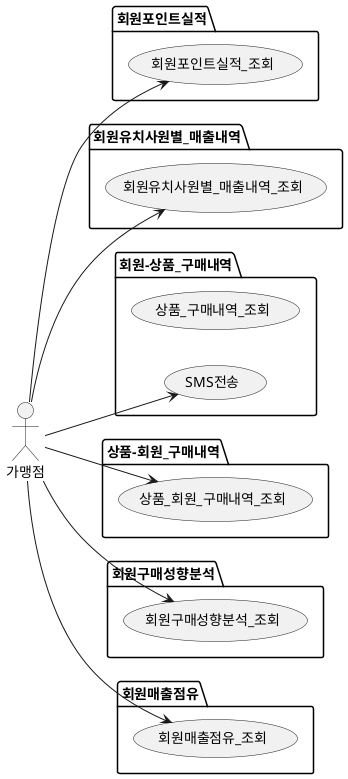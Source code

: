 @startuml Sample Usecase

left to right direction

actor "가맹점" as store

package 회원포인트실적{
  usecase 회원포인트실적_조회 AS PC10
}

store --> PC10

package 회원유치사원별_매출내역{
  usecase 회원유치사원별_매출내역_조회 AS PC11
}

store --> PC11

package 회원-상품_구매내역{
  usecase 상품_구매내역_조회 AS PC12
  usecase SMS전송  AS PC13
}

store --> PC13

package 상품-회원_구매내역{
  usecase 상품_회원_구매내역_조회 AS PC14
}

store --> PC14

package 회원구매성향분석{
  usecase 회원구매성향분석_조회 AS PC15
}

store --> PC15

package 회원매출점유{
  usecase 회원매출점유_조회 AS PC16
}

store --> PC16
@enduml